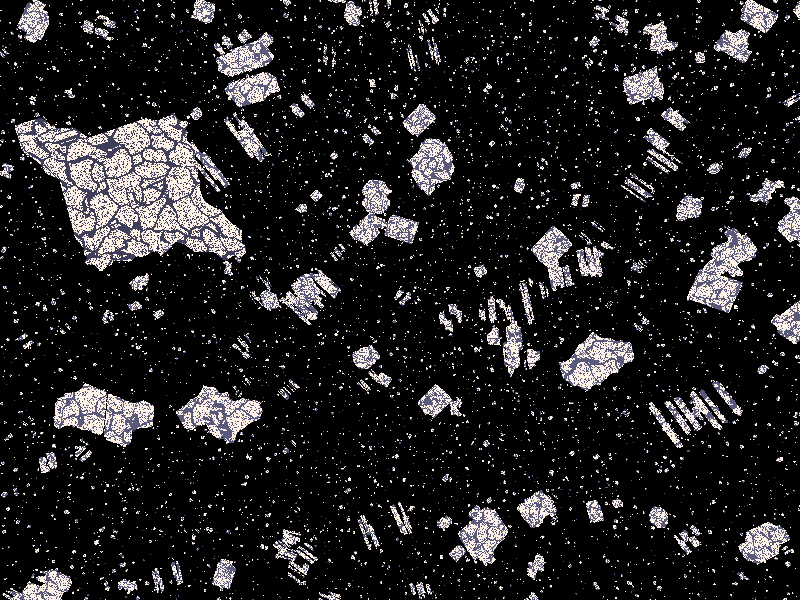 /////////////////////////////////////////////
//
//     ~~ [ Debris ] ~~
//        version 4 out of 4
//
//  by Michael Scharrer
//  https://mscharrer.net
//
/////////////////////////////////////////////

#version 3.7;

#declare s = seed(44);
#declare ss = seed(42);
global_settings {
	assumed_gamma 1
}

camera {
	right x*image_width/image_height
	location <0,0,-5.02>
	look_at <0, 0, 0>
}

light_source {
	<1,1,-5>
	rgb 1
}

background {
	rgb 0
}
#declare debris_sub_pigment = pigment {
	crackle
	metric 1
	offset 0.5
	color_map {
		[0.00 rgbt <0,0,0,1>]
		[0.10 rgb <1.1,0.9,0.8>]
	}
	scale 0.1
}

#declare debris_texture = texture {
	pigment {
		crackle
		metric 1
		offset 0.5
		pigment_map {
			[0.07 rgbt <0,0,0,1>]
			[0.10 debris_sub_pigment]
		}
		scale 0.3
	}
}

union {
	//julia fractal debris
	#declare i = 0;
	#while(i<400)
		julia_fractal {
			0.5-<rand(s),rand(s),rand(s),1>
			slice <0.1*rand(s),0.1*rand(s),0.1*rand(s),1>, 0.1*rand(s)
			hypercomplex
			sqr
			max_iteration 7
			precision 70
			
			scale 0.5
			rotate 360*rand(s)
			translate (4+100*rand(s))*z
			rotate <1-2*rand(s),1-2*rand(s),0>*<40,60,0>
		}
		#declare i = i + 1;
	#end
	
	//fake debris made of cubes to fill the background
	#declare i = 0;
	#while(i<20000)
		superellipsoid {
			.4
			
			scale .4
			
			rotate 360*rand(s)
			translate (150+750*rand(s))*z
			rotate <1-2*rand(s),1-2*rand(s),0>*<40,60,0>
		}
		#declare i = i + 1;
	#end
	
	//background texture
	texture {
		pigment {
				rgb <.1, .1, .2>
		}
		finish {
			specular .2
		}
	}
	
	//foreground mask texture
	texture {
		debris_texture
	}
	
	no_shadow
}


//main piece

julia_fractal {
		<-0.083, 0.0, -0.83, -0.025>
		hypercomplex
		sqr
		max_iteration 7
		precision 300
	
	//background texture
	texture {
		pigment {
				rgb <.05, .05, .10>
		}
		finish {
			specular .5
		}
	}
	
	//foreground mask texture
	texture {
		debris_texture
		translate 10
	}
	
	scale 0.7
	rotate 20*y
	rotate z*-30
	translate <-2.2,0.9,0>
	no_shadow
	no_reflection
}

//stars
#declare i = 0;
#while(i<2000)
	sphere {
		0
		10
		hollow
		no_reflection
		no_shadow
		pigment {
			rgbt <0,0,0,1>
		}
		interior {
			media {
				emission 1
				density {
					spherical
					color_map {
						[0.0 rgb <0,0,0>]
						[0.5 rgb <1,0,0>]
						[0.7 rgb <0,2,0>]
						[1.0 rgb <0,0,40>]
					}
				}
			}
		}
		translate 900*z
		rotate <1-2*rand(s),1-2*rand(s),0>*<40,60,0>
	}
	#declare i = i + 1;
#end

//reflectors for illusion of fullness
union {
	plane { z (-5.03) }
	plane { z 905 }
	pigment { rgb 0 }
	finish { reflection 1 }
	hollow
}